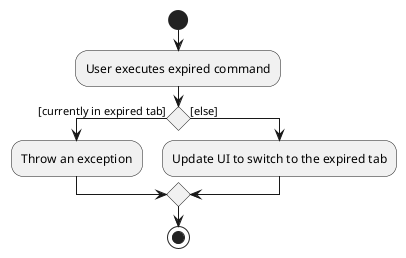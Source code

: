 @startuml
start
:User executes expired command;

'Since the beta syntax does not support placing the condition outside the
'diamond we place it as the true branch instead.

if () then ([currently in expired tab])
:Throw an exception;
else ([else])
:Update UI to switch to the expired tab;
endif

stop
@enduml
